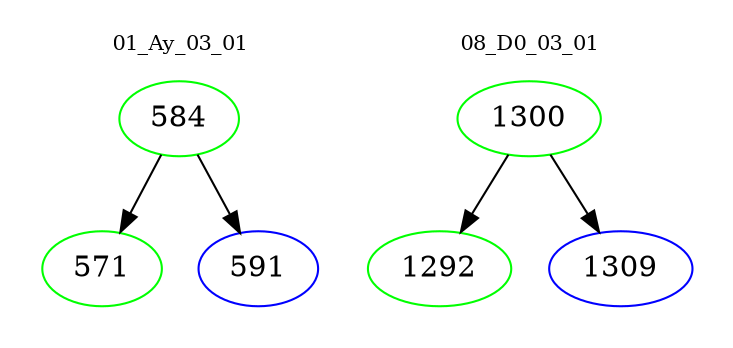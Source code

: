 digraph{
subgraph cluster_0 {
color = white
label = "01_Ay_03_01";
fontsize=10;
T0_584 [label="584", color="green"]
T0_584 -> T0_571 [color="black"]
T0_571 [label="571", color="green"]
T0_584 -> T0_591 [color="black"]
T0_591 [label="591", color="blue"]
}
subgraph cluster_1 {
color = white
label = "08_D0_03_01";
fontsize=10;
T1_1300 [label="1300", color="green"]
T1_1300 -> T1_1292 [color="black"]
T1_1292 [label="1292", color="green"]
T1_1300 -> T1_1309 [color="black"]
T1_1309 [label="1309", color="blue"]
}
}
